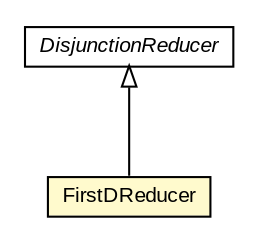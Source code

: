 #!/usr/local/bin/dot
#
# Class diagram 
# Generated by UMLGraph version 5.3 (http://www.umlgraph.org/)
#

digraph G {
	edge [fontname="arial",fontsize=10,labelfontname="arial",labelfontsize=10];
	node [fontname="arial",fontsize=10,shape=plaintext];
	nodesep=0.25;
	ranksep=0.5;
	// context.arch.intelligibility.reducers.FirstDReducer
	c141401 [label=<<table title="context.arch.intelligibility.reducers.FirstDReducer" border="0" cellborder="1" cellspacing="0" cellpadding="2" port="p" bgcolor="lemonChiffon" href="./FirstDReducer.html">
		<tr><td><table border="0" cellspacing="0" cellpadding="1">
<tr><td align="center" balign="center"> FirstDReducer </td></tr>
		</table></td></tr>
		</table>>, fontname="arial", fontcolor="black", fontsize=10.0];
	// context.arch.intelligibility.reducers.DisjunctionReducer
	c141403 [label=<<table title="context.arch.intelligibility.reducers.DisjunctionReducer" border="0" cellborder="1" cellspacing="0" cellpadding="2" port="p" href="./DisjunctionReducer.html">
		<tr><td><table border="0" cellspacing="0" cellpadding="1">
<tr><td align="center" balign="center"><font face="arial italic"> DisjunctionReducer </font></td></tr>
		</table></td></tr>
		</table>>, fontname="arial", fontcolor="black", fontsize=10.0];
	//context.arch.intelligibility.reducers.FirstDReducer extends context.arch.intelligibility.reducers.DisjunctionReducer
	c141403:p -> c141401:p [dir=back,arrowtail=empty];
}

